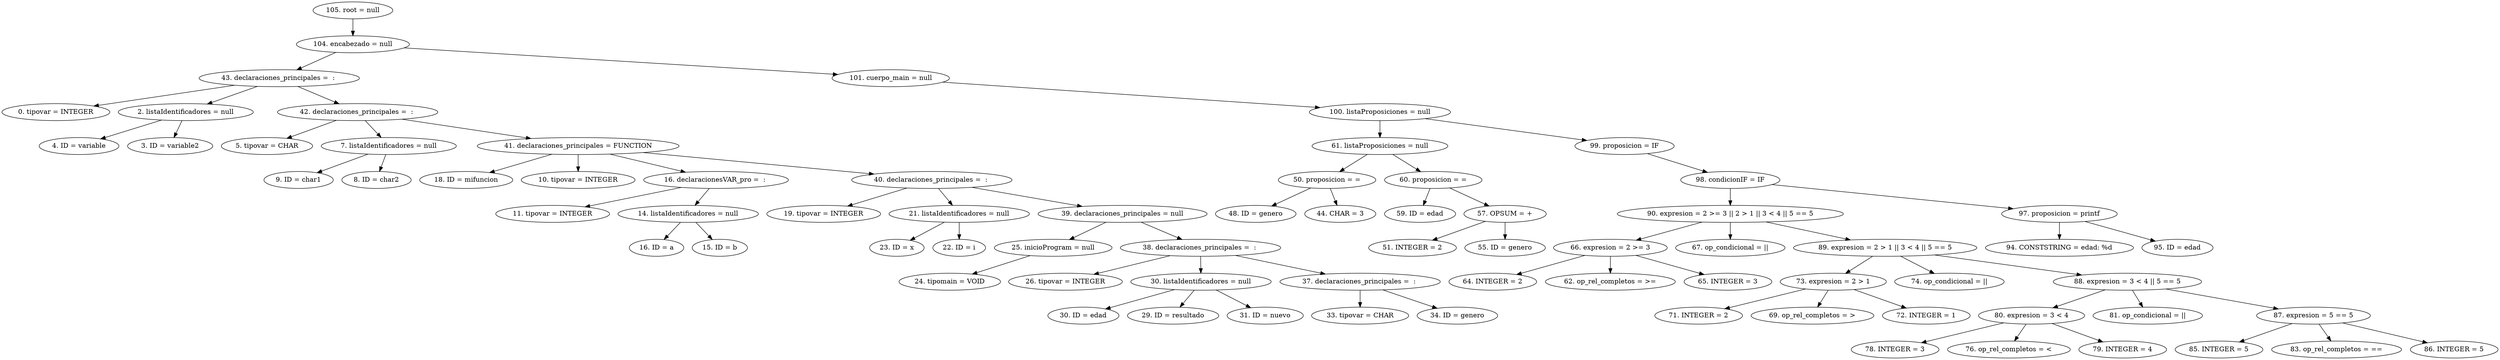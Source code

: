 digraph G {
"105. root = null"->"104. encabezado = null"
"104. encabezado = null"->"43. declaraciones_principales =  : "
"43. declaraciones_principales =  : "->"0. tipovar = INTEGER"
"43. declaraciones_principales =  : "->"2. listaIdentificadores = null"
"2. listaIdentificadores = null"->"4. ID = variable"
"2. listaIdentificadores = null"->"3. ID = variable2"
"43. declaraciones_principales =  : "->"42. declaraciones_principales =  : "
"42. declaraciones_principales =  : "->"5. tipovar = CHAR"
"42. declaraciones_principales =  : "->"7. listaIdentificadores = null"
"7. listaIdentificadores = null"->"9. ID = char1"
"7. listaIdentificadores = null"->"8. ID = char2"
"42. declaraciones_principales =  : "->"41. declaraciones_principales = FUNCTION"
"41. declaraciones_principales = FUNCTION"->"18. ID = mifuncion"
"41. declaraciones_principales = FUNCTION"->"10. tipovar = INTEGER"
"41. declaraciones_principales = FUNCTION"->"16. declaracionesVAR_pro =  : "
"16. declaracionesVAR_pro =  : "->"11. tipovar = INTEGER"
"16. declaracionesVAR_pro =  : "->"14. listaIdentificadores = null"
"14. listaIdentificadores = null"->"16. ID = a"
"14. listaIdentificadores = null"->"15. ID = b"
"41. declaraciones_principales = FUNCTION"->"40. declaraciones_principales =  : "
"40. declaraciones_principales =  : "->"19. tipovar = INTEGER"
"40. declaraciones_principales =  : "->"21. listaIdentificadores = null"
"21. listaIdentificadores = null"->"23. ID = x"
"21. listaIdentificadores = null"->"22. ID = i"
"40. declaraciones_principales =  : "->"39. declaraciones_principales = null"
"39. declaraciones_principales = null"->"25. inicioProgram = null"
"25. inicioProgram = null"->"24. tipomain = VOID"
"39. declaraciones_principales = null"->"38. declaraciones_principales =  : "
"38. declaraciones_principales =  : "->"26. tipovar = INTEGER"
"38. declaraciones_principales =  : "->"30. listaIdentificadores = null"
"30. listaIdentificadores = null"->"30. ID = edad"
"30. listaIdentificadores = null"->"29. ID = resultado"
"30. listaIdentificadores = null"->"31. ID = nuevo"
"38. declaraciones_principales =  : "->"37. declaraciones_principales =  : "
"37. declaraciones_principales =  : "->"33. tipovar = CHAR"
"37. declaraciones_principales =  : "->"34. ID = genero"
"104. encabezado = null"->"101. cuerpo_main = null"
"101. cuerpo_main = null"->"100. listaProposiciones = null"
"100. listaProposiciones = null"->"61. listaProposiciones = null"
"61. listaProposiciones = null"->"50. proposicion = ="
"50. proposicion = ="->"48. ID = genero"
"50. proposicion = ="->"44. CHAR = 3"
"61. listaProposiciones = null"->"60. proposicion = ="
"60. proposicion = ="->"59. ID = edad"
"60. proposicion = ="->"57. OPSUM = +"
"57. OPSUM = +"->"51. INTEGER = 2"
"57. OPSUM = +"->"55. ID = genero"
"100. listaProposiciones = null"->"99. proposicion = IF"
"99. proposicion = IF"->"98. condicionIF = IF"
"98. condicionIF = IF"->"90. expresion = 2 >= 3 || 2 > 1 || 3 < 4 || 5 == 5"
"90. expresion = 2 >= 3 || 2 > 1 || 3 < 4 || 5 == 5"->"66. expresion = 2 >= 3"
"66. expresion = 2 >= 3"->"64. INTEGER = 2"
"66. expresion = 2 >= 3"->"62. op_rel_completos = >="
"66. expresion = 2 >= 3"->"65. INTEGER = 3"
"90. expresion = 2 >= 3 || 2 > 1 || 3 < 4 || 5 == 5"->"67. op_condicional = ||"
"90. expresion = 2 >= 3 || 2 > 1 || 3 < 4 || 5 == 5"->"89. expresion = 2 > 1 || 3 < 4 || 5 == 5"
"89. expresion = 2 > 1 || 3 < 4 || 5 == 5"->"73. expresion = 2 > 1"
"73. expresion = 2 > 1"->"71. INTEGER = 2"
"73. expresion = 2 > 1"->"69. op_rel_completos = >"
"73. expresion = 2 > 1"->"72. INTEGER = 1"
"89. expresion = 2 > 1 || 3 < 4 || 5 == 5"->"74. op_condicional = ||"
"89. expresion = 2 > 1 || 3 < 4 || 5 == 5"->"88. expresion = 3 < 4 || 5 == 5"
"88. expresion = 3 < 4 || 5 == 5"->"80. expresion = 3 < 4"
"80. expresion = 3 < 4"->"78. INTEGER = 3"
"80. expresion = 3 < 4"->"76. op_rel_completos = <"
"80. expresion = 3 < 4"->"79. INTEGER = 4"
"88. expresion = 3 < 4 || 5 == 5"->"81. op_condicional = ||"
"88. expresion = 3 < 4 || 5 == 5"->"87. expresion = 5 == 5"
"87. expresion = 5 == 5"->"85. INTEGER = 5"
"87. expresion = 5 == 5"->"83. op_rel_completos = =="
"87. expresion = 5 == 5"->"86. INTEGER = 5"
"98. condicionIF = IF"->"97. proposicion = printf"
"97. proposicion = printf"->"94. CONSTSTRING = edad: %d"
"97. proposicion = printf"->"95. ID = edad"


}
